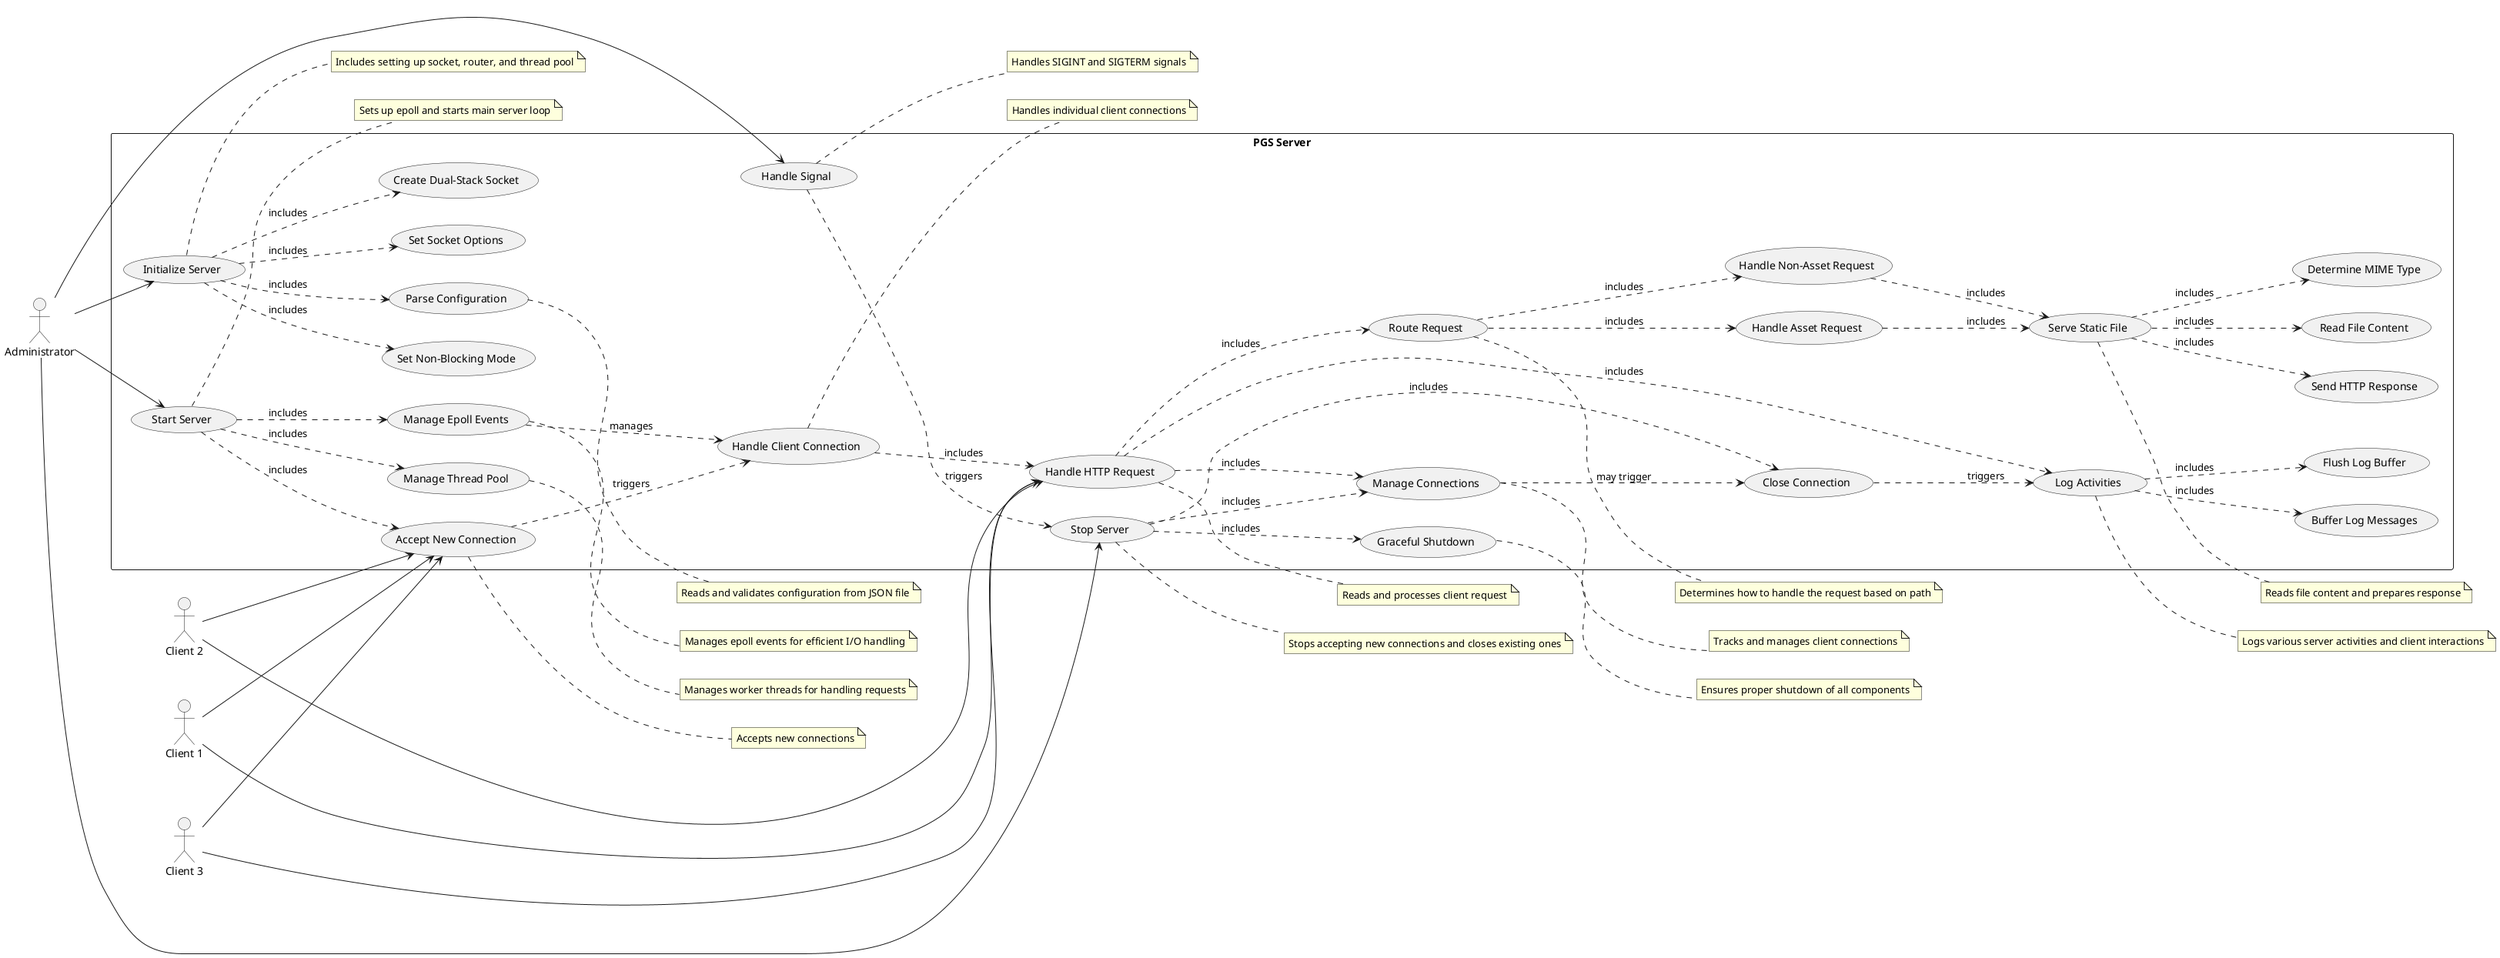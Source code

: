 @startuml server-usecase

left to right direction
actor "Client 1" as Client1
actor "Client 2" as Client2
actor "Client 3" as Client3
actor "Administrator" as Admin

rectangle "PGS Server" {
    usecase "Initialize Server" as UC1
    usecase "Parse Configuration" as UC2
    usecase "Start Server" as UC3
    usecase "Accept New Connection" as UC4
    usecase "Handle HTTP Request" as UC5
    usecase "Route Request" as UC6
    usecase "Serve Static File" as UC7
    usecase "Manage Connections" as UC8
    usecase "Log Activities" as UC9
    usecase "Stop Server" as UC10
    usecase "Handle Client Connection" as UC11
    usecase "Manage Thread Pool" as UC12
    usecase "Manage Epoll Events" as UC13
    usecase "Send HTTP Response" as UC14
    usecase "Read File Content" as UC15
    usecase "Determine MIME Type" as UC16
    usecase "Close Connection" as UC17
    usecase "Handle Asset Request" as UC18
    usecase "Handle Non-Asset Request" as UC19
    usecase "Buffer Log Messages" as UC20
    usecase "Flush Log Buffer" as UC21
    usecase "Set Socket Options" as UC22
    usecase "Create Dual-Stack Socket" as UC23
    usecase "Set Non-Blocking Mode" as UC24
    usecase "Handle Signal" as UC25
    usecase "Graceful Shutdown" as UC26
}

Client1 --> UC4
Client1 --> UC5
Client2 --> UC4
Client2 --> UC5
Client3 --> UC4
Client3 --> UC5
Admin --> UC1
Admin --> UC3
Admin --> UC10
Admin --> UC25

UC1 ..> UC2 : includes
UC1 ..> UC22 : includes
UC1 ..> UC23 : includes
UC1 ..> UC24 : includes
UC3 ..> UC4 : includes
UC3 ..> UC12 : includes
UC3 ..> UC13 : includes
UC4 ..> UC11 : triggers
UC5 ..> UC6 : includes
UC5 ..> UC8 : includes
UC5 ..> UC9 : includes
UC6 ..> UC18 : includes
UC6 ..> UC19 : includes
UC7 ..> UC15 : includes
UC7 ..> UC16 : includes
UC7 ..> UC14 : includes
UC8 ..> UC17 : may trigger
UC9 ..> UC20 : includes
UC9 ..> UC21 : includes
UC10 ..> UC8 : includes
UC10 ..> UC17 : includes
UC10 ..> UC26 : includes
UC11 ..> UC5 : includes
UC13 ..> UC11 : manages
UC17 ..> UC9 : triggers
UC18 ..> UC7 : includes
UC19 ..> UC7 : includes
UC25 ..> UC10 : triggers

note right of UC1 : Includes setting up socket, router, and thread pool
note right of UC2 : Reads and validates configuration from JSON file
note right of UC3 : Sets up epoll and starts main server loop
note right of UC4 : Accepts new connections
note right of UC5 : Reads and processes client request
note right of UC6 : Determines how to handle the request based on path
note right of UC7 : Reads file content and prepares response
note right of UC8 : Tracks and manages client connections
note right of UC9 : Logs various server activities and client interactions
note right of UC10 : Stops accepting new connections and closes existing ones
note right of UC11 : Handles individual client connections
note right of UC12 : Manages worker threads for handling requests
note right of UC13 : Manages epoll events for efficient I/O handling
note right of UC25 : Handles SIGINT and SIGTERM signals
note right of UC26 : Ensures proper shutdown of all components

@enduml